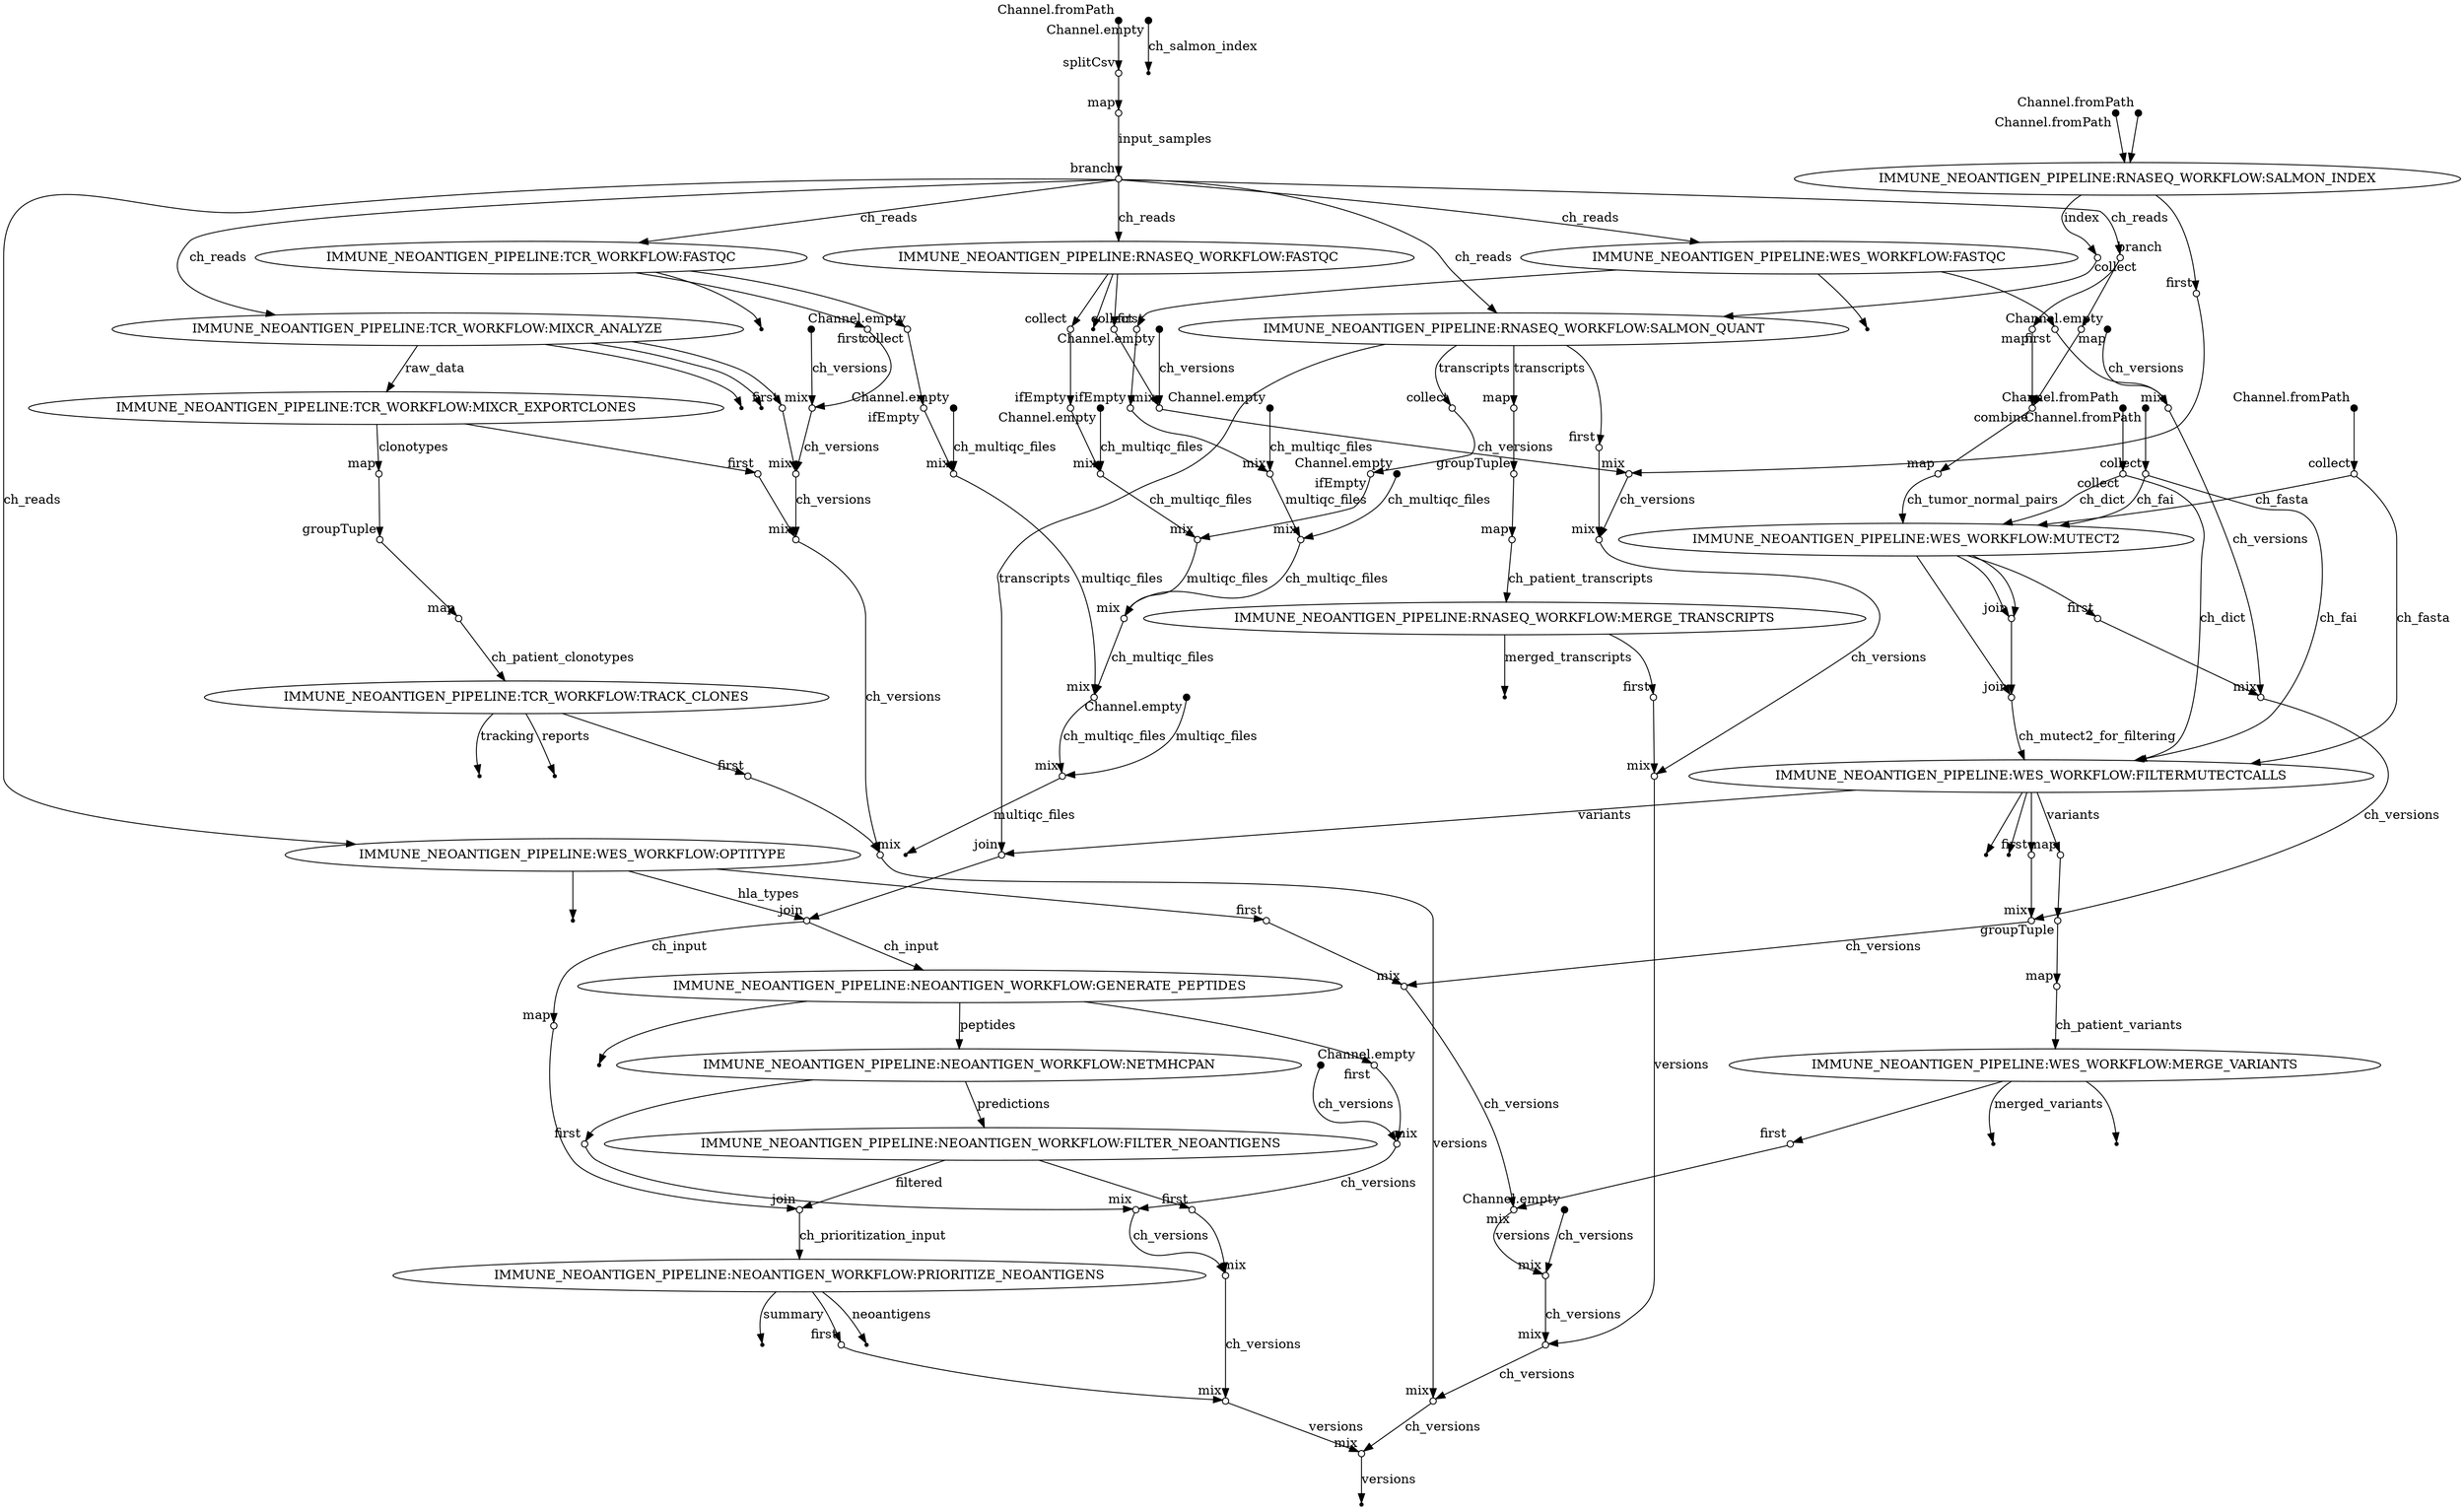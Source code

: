 digraph "pipeline_dag_20250709_215236" {
rankdir=TB;
v0 [shape=point,label="",fixedsize=true,width=0.1,xlabel="Channel.fromPath"];
v1 [shape=circle,label="",fixedsize=true,width=0.1,xlabel="splitCsv"];
v0 -> v1;

v1 [shape=circle,label="",fixedsize=true,width=0.1,xlabel="splitCsv"];
v2 [shape=circle,label="",fixedsize=true,width=0.1,xlabel="map"];
v1 -> v2;

v2 [shape=circle,label="",fixedsize=true,width=0.1,xlabel="map"];
v5 [shape=circle,label="",fixedsize=true,width=0.1,xlabel="branch"];
v2 -> v5 [label="input_samples"];

v3 [shape=point,label="",fixedsize=true,width=0.1,xlabel="Channel.empty"];
v48 [shape=circle,label="",fixedsize=true,width=0.1,xlabel="mix"];
v3 -> v48 [label="ch_versions"];

v4 [shape=point,label="",fixedsize=true,width=0.1,xlabel="Channel.empty"];
v49 [shape=circle,label="",fixedsize=true,width=0.1,xlabel="mix"];
v4 -> v49 [label="ch_multiqc_files"];

v5 [shape=circle,label="",fixedsize=true,width=0.1,xlabel="branch"];
v52 [label="IMMUNE_NEOANTIGEN_PIPELINE:RNASEQ_WORKFLOW:FASTQC"];
v5 -> v52 [label="ch_reads"];

v5 [shape=circle,label="",fixedsize=true,width=0.1,xlabel="branch"];
v14 [label="IMMUNE_NEOANTIGEN_PIPELINE:WES_WORKFLOW:FASTQC"];
v5 -> v14 [label="ch_reads"];

v5 [shape=circle,label="",fixedsize=true,width=0.1,xlabel="branch"];
v84 [label="IMMUNE_NEOANTIGEN_PIPELINE:TCR_WORKFLOW:FASTQC"];
v5 -> v84 [label="ch_reads"];

v6 [shape=point,label="",fixedsize=true,width=0.1,xlabel="Channel.empty"];
v17 [shape=circle,label="",fixedsize=true,width=0.1,xlabel="mix"];
v6 -> v17 [label="ch_versions"];

v7 [shape=point,label="",fixedsize=true,width=0.1,xlabel="Channel.empty"];
v20 [shape=circle,label="",fixedsize=true,width=0.1,xlabel="mix"];
v7 -> v20 [label="ch_multiqc_files"];

v8 [shape=point,label="",fixedsize=true,width=0.1,xlabel="Channel.fromPath"];
v9 [shape=circle,label="",fixedsize=true,width=0.1,xlabel="collect"];
v8 -> v9;

v9 [shape=circle,label="",fixedsize=true,width=0.1,xlabel="collect"];
v26 [label="IMMUNE_NEOANTIGEN_PIPELINE:WES_WORKFLOW:MUTECT2"];
v9 -> v26 [label="ch_fasta"];

v10 [shape=point,label="",fixedsize=true,width=0.1,xlabel="Channel.fromPath"];
v11 [shape=circle,label="",fixedsize=true,width=0.1,xlabel="collect"];
v10 -> v11;

v11 [shape=circle,label="",fixedsize=true,width=0.1,xlabel="collect"];
v26 [label="IMMUNE_NEOANTIGEN_PIPELINE:WES_WORKFLOW:MUTECT2"];
v11 -> v26 [label="ch_fai"];

v12 [shape=point,label="",fixedsize=true,width=0.1,xlabel="Channel.fromPath"];
v13 [shape=circle,label="",fixedsize=true,width=0.1,xlabel="collect"];
v12 -> v13;

v13 [shape=circle,label="",fixedsize=true,width=0.1,xlabel="collect"];
v26 [label="IMMUNE_NEOANTIGEN_PIPELINE:WES_WORKFLOW:MUTECT2"];
v13 -> v26 [label="ch_dict"];

v14 [label="IMMUNE_NEOANTIGEN_PIPELINE:WES_WORKFLOW:FASTQC"];
v15 [shape=point];
v14 -> v15;

v14 [label="IMMUNE_NEOANTIGEN_PIPELINE:WES_WORKFLOW:FASTQC"];
v18 [shape=circle,label="",fixedsize=true,width=0.1,xlabel="collect"];
v14 -> v18;

v14 [label="IMMUNE_NEOANTIGEN_PIPELINE:WES_WORKFLOW:FASTQC"];
v16 [shape=circle,label="",fixedsize=true,width=0.1,xlabel="first"];
v14 -> v16;

v16 [shape=circle,label="",fixedsize=true,width=0.1,xlabel="first"];
v17 [shape=circle,label="",fixedsize=true,width=0.1,xlabel="mix"];
v16 -> v17;

v17 [shape=circle,label="",fixedsize=true,width=0.1,xlabel="mix"];
v28 [shape=circle,label="",fixedsize=true,width=0.1,xlabel="mix"];
v17 -> v28 [label="ch_versions"];

v18 [shape=circle,label="",fixedsize=true,width=0.1,xlabel="collect"];
v19 [shape=circle,label="",fixedsize=true,width=0.1,xlabel="ifEmpty"];
v18 -> v19;

v19 [shape=circle,label="",fixedsize=true,width=0.1,xlabel="ifEmpty"];
v20 [shape=circle,label="",fixedsize=true,width=0.1,xlabel="mix"];
v19 -> v20;

v20 [shape=circle,label="",fixedsize=true,width=0.1,xlabel="mix"];
v49 [shape=circle,label="",fixedsize=true,width=0.1,xlabel="mix"];
v20 -> v49 [label="multiqc_files"];

v5 [shape=circle,label="",fixedsize=true,width=0.1,xlabel="branch"];
v21 [shape=circle,label="",fixedsize=true,width=0.1,xlabel="branch"];
v5 -> v21 [label="ch_reads"];

v21 [shape=circle,label="",fixedsize=true,width=0.1,xlabel="branch"];
v22 [shape=circle,label="",fixedsize=true,width=0.1,xlabel="map"];
v21 -> v22;

v21 [shape=circle,label="",fixedsize=true,width=0.1,xlabel="branch"];
v23 [shape=circle,label="",fixedsize=true,width=0.1,xlabel="map"];
v21 -> v23;

v22 [shape=circle,label="",fixedsize=true,width=0.1,xlabel="map"];
v24 [shape=circle,label="",fixedsize=true,width=0.1,xlabel="combine"];
v22 -> v24;

v23 [shape=circle,label="",fixedsize=true,width=0.1,xlabel="map"];
v24 [shape=circle,label="",fixedsize=true,width=0.1,xlabel="combine"];
v23 -> v24;

v24 [shape=circle,label="",fixedsize=true,width=0.1,xlabel="combine"];
v25 [shape=circle,label="",fixedsize=true,width=0.1,xlabel="map"];
v24 -> v25;

v25 [shape=circle,label="",fixedsize=true,width=0.1,xlabel="map"];
v26 [label="IMMUNE_NEOANTIGEN_PIPELINE:WES_WORKFLOW:MUTECT2"];
v25 -> v26 [label="ch_tumor_normal_pairs"];

v26 [label="IMMUNE_NEOANTIGEN_PIPELINE:WES_WORKFLOW:MUTECT2"];
v29 [shape=circle,label="",fixedsize=true,width=0.1,xlabel="join"];
v26 -> v29;

v26 [label="IMMUNE_NEOANTIGEN_PIPELINE:WES_WORKFLOW:MUTECT2"];
v29 [shape=circle,label="",fixedsize=true,width=0.1,xlabel="join"];
v26 -> v29;

v26 [label="IMMUNE_NEOANTIGEN_PIPELINE:WES_WORKFLOW:MUTECT2"];
v30 [shape=circle,label="",fixedsize=true,width=0.1,xlabel="join"];
v26 -> v30;

v26 [label="IMMUNE_NEOANTIGEN_PIPELINE:WES_WORKFLOW:MUTECT2"];
v27 [shape=circle,label="",fixedsize=true,width=0.1,xlabel="first"];
v26 -> v27;

v27 [shape=circle,label="",fixedsize=true,width=0.1,xlabel="first"];
v28 [shape=circle,label="",fixedsize=true,width=0.1,xlabel="mix"];
v27 -> v28;

v28 [shape=circle,label="",fixedsize=true,width=0.1,xlabel="mix"];
v35 [shape=circle,label="",fixedsize=true,width=0.1,xlabel="mix"];
v28 -> v35 [label="ch_versions"];

v29 [shape=circle,label="",fixedsize=true,width=0.1,xlabel="join"];
v30 [shape=circle,label="",fixedsize=true,width=0.1,xlabel="join"];
v29 -> v30;

v30 [shape=circle,label="",fixedsize=true,width=0.1,xlabel="join"];
v31 [label="IMMUNE_NEOANTIGEN_PIPELINE:WES_WORKFLOW:FILTERMUTECTCALLS"];
v30 -> v31 [label="ch_mutect2_for_filtering"];

v9 [shape=circle,label="",fixedsize=true,width=0.1,xlabel="collect"];
v31 [label="IMMUNE_NEOANTIGEN_PIPELINE:WES_WORKFLOW:FILTERMUTECTCALLS"];
v9 -> v31 [label="ch_fasta"];

v11 [shape=circle,label="",fixedsize=true,width=0.1,xlabel="collect"];
v31 [label="IMMUNE_NEOANTIGEN_PIPELINE:WES_WORKFLOW:FILTERMUTECTCALLS"];
v11 -> v31 [label="ch_fai"];

v13 [shape=circle,label="",fixedsize=true,width=0.1,xlabel="collect"];
v31 [label="IMMUNE_NEOANTIGEN_PIPELINE:WES_WORKFLOW:FILTERMUTECTCALLS"];
v13 -> v31 [label="ch_dict"];

v31 [label="IMMUNE_NEOANTIGEN_PIPELINE:WES_WORKFLOW:FILTERMUTECTCALLS"];
v40 [shape=circle,label="",fixedsize=true,width=0.1,xlabel="map"];
v31 -> v40 [label="variants"];

v31 [label="IMMUNE_NEOANTIGEN_PIPELINE:WES_WORKFLOW:FILTERMUTECTCALLS"];
v33 [shape=point];
v31 -> v33;

v31 [label="IMMUNE_NEOANTIGEN_PIPELINE:WES_WORKFLOW:FILTERMUTECTCALLS"];
v32 [shape=point];
v31 -> v32;

v31 [label="IMMUNE_NEOANTIGEN_PIPELINE:WES_WORKFLOW:FILTERMUTECTCALLS"];
v34 [shape=circle,label="",fixedsize=true,width=0.1,xlabel="first"];
v31 -> v34;

v34 [shape=circle,label="",fixedsize=true,width=0.1,xlabel="first"];
v35 [shape=circle,label="",fixedsize=true,width=0.1,xlabel="mix"];
v34 -> v35;

v35 [shape=circle,label="",fixedsize=true,width=0.1,xlabel="mix"];
v39 [shape=circle,label="",fixedsize=true,width=0.1,xlabel="mix"];
v35 -> v39 [label="ch_versions"];

v5 [shape=circle,label="",fixedsize=true,width=0.1,xlabel="branch"];
v36 [label="IMMUNE_NEOANTIGEN_PIPELINE:WES_WORKFLOW:OPTITYPE"];
v5 -> v36 [label="ch_reads"];

v36 [label="IMMUNE_NEOANTIGEN_PIPELINE:WES_WORKFLOW:OPTITYPE"];
v110 [shape=circle,label="",fixedsize=true,width=0.1,xlabel="join"];
v36 -> v110 [label="hla_types"];

v36 [label="IMMUNE_NEOANTIGEN_PIPELINE:WES_WORKFLOW:OPTITYPE"];
v37 [shape=point];
v36 -> v37;

v36 [label="IMMUNE_NEOANTIGEN_PIPELINE:WES_WORKFLOW:OPTITYPE"];
v38 [shape=circle,label="",fixedsize=true,width=0.1,xlabel="first"];
v36 -> v38;

v38 [shape=circle,label="",fixedsize=true,width=0.1,xlabel="first"];
v39 [shape=circle,label="",fixedsize=true,width=0.1,xlabel="mix"];
v38 -> v39;

v39 [shape=circle,label="",fixedsize=true,width=0.1,xlabel="mix"];
v47 [shape=circle,label="",fixedsize=true,width=0.1,xlabel="mix"];
v39 -> v47 [label="ch_versions"];

v40 [shape=circle,label="",fixedsize=true,width=0.1,xlabel="map"];
v41 [shape=circle,label="",fixedsize=true,width=0.1,xlabel="groupTuple"];
v40 -> v41;

v41 [shape=circle,label="",fixedsize=true,width=0.1,xlabel="groupTuple"];
v42 [shape=circle,label="",fixedsize=true,width=0.1,xlabel="map"];
v41 -> v42;

v42 [shape=circle,label="",fixedsize=true,width=0.1,xlabel="map"];
v43 [label="IMMUNE_NEOANTIGEN_PIPELINE:WES_WORKFLOW:MERGE_VARIANTS"];
v42 -> v43 [label="ch_patient_variants"];

v43 [label="IMMUNE_NEOANTIGEN_PIPELINE:WES_WORKFLOW:MERGE_VARIANTS"];
v45 [shape=point];
v43 -> v45 [label="merged_variants"];

v43 [label="IMMUNE_NEOANTIGEN_PIPELINE:WES_WORKFLOW:MERGE_VARIANTS"];
v44 [shape=point];
v43 -> v44;

v43 [label="IMMUNE_NEOANTIGEN_PIPELINE:WES_WORKFLOW:MERGE_VARIANTS"];
v46 [shape=circle,label="",fixedsize=true,width=0.1,xlabel="first"];
v43 -> v46;

v46 [shape=circle,label="",fixedsize=true,width=0.1,xlabel="first"];
v47 [shape=circle,label="",fixedsize=true,width=0.1,xlabel="mix"];
v46 -> v47;

v47 [shape=circle,label="",fixedsize=true,width=0.1,xlabel="mix"];
v48 [shape=circle,label="",fixedsize=true,width=0.1,xlabel="mix"];
v47 -> v48 [label="versions"];

v48 [shape=circle,label="",fixedsize=true,width=0.1,xlabel="mix"];
v80 [shape=circle,label="",fixedsize=true,width=0.1,xlabel="mix"];
v48 -> v80 [label="ch_versions"];

v49 [shape=circle,label="",fixedsize=true,width=0.1,xlabel="mix"];
v81 [shape=circle,label="",fixedsize=true,width=0.1,xlabel="mix"];
v49 -> v81 [label="ch_multiqc_files"];

v50 [shape=point,label="",fixedsize=true,width=0.1,xlabel="Channel.empty"];
v55 [shape=circle,label="",fixedsize=true,width=0.1,xlabel="mix"];
v50 -> v55 [label="ch_versions"];

v51 [shape=point,label="",fixedsize=true,width=0.1,xlabel="Channel.empty"];
v58 [shape=circle,label="",fixedsize=true,width=0.1,xlabel="mix"];
v51 -> v58 [label="ch_multiqc_files"];

v52 [label="IMMUNE_NEOANTIGEN_PIPELINE:RNASEQ_WORKFLOW:FASTQC"];
v53 [shape=point];
v52 -> v53;

v52 [label="IMMUNE_NEOANTIGEN_PIPELINE:RNASEQ_WORKFLOW:FASTQC"];
v56 [shape=circle,label="",fixedsize=true,width=0.1,xlabel="collect"];
v52 -> v56;

v52 [label="IMMUNE_NEOANTIGEN_PIPELINE:RNASEQ_WORKFLOW:FASTQC"];
v54 [shape=circle,label="",fixedsize=true,width=0.1,xlabel="first"];
v52 -> v54;

v54 [shape=circle,label="",fixedsize=true,width=0.1,xlabel="first"];
v55 [shape=circle,label="",fixedsize=true,width=0.1,xlabel="mix"];
v54 -> v55;

v55 [shape=circle,label="",fixedsize=true,width=0.1,xlabel="mix"];
v65 [shape=circle,label="",fixedsize=true,width=0.1,xlabel="mix"];
v55 -> v65 [label="ch_versions"];

v56 [shape=circle,label="",fixedsize=true,width=0.1,xlabel="collect"];
v57 [shape=circle,label="",fixedsize=true,width=0.1,xlabel="ifEmpty"];
v56 -> v57;

v57 [shape=circle,label="",fixedsize=true,width=0.1,xlabel="ifEmpty"];
v58 [shape=circle,label="",fixedsize=true,width=0.1,xlabel="mix"];
v57 -> v58;

v58 [shape=circle,label="",fixedsize=true,width=0.1,xlabel="mix"];
v72 [shape=circle,label="",fixedsize=true,width=0.1,xlabel="mix"];
v58 -> v72 [label="ch_multiqc_files"];

v59 [shape=point,label="",fixedsize=true,width=0.1,xlabel="Channel.empty"];
v60 [shape=point];
v59 -> v60 [label="ch_salmon_index"];

v61 [shape=point,label="",fixedsize=true,width=0.1,xlabel="Channel.fromPath"];
v63 [label="IMMUNE_NEOANTIGEN_PIPELINE:RNASEQ_WORKFLOW:SALMON_INDEX"];
v61 -> v63;

v62 [shape=point,label="",fixedsize=true,width=0.1,xlabel="Channel.fromPath"];
v63 [label="IMMUNE_NEOANTIGEN_PIPELINE:RNASEQ_WORKFLOW:SALMON_INDEX"];
v62 -> v63;

v63 [label="IMMUNE_NEOANTIGEN_PIPELINE:RNASEQ_WORKFLOW:SALMON_INDEX"];
v66 [shape=circle,label="",fixedsize=true,width=0.1,xlabel="collect"];
v63 -> v66 [label="index"];

v63 [label="IMMUNE_NEOANTIGEN_PIPELINE:RNASEQ_WORKFLOW:SALMON_INDEX"];
v64 [shape=circle,label="",fixedsize=true,width=0.1,xlabel="first"];
v63 -> v64;

v64 [shape=circle,label="",fixedsize=true,width=0.1,xlabel="first"];
v65 [shape=circle,label="",fixedsize=true,width=0.1,xlabel="mix"];
v64 -> v65;

v65 [shape=circle,label="",fixedsize=true,width=0.1,xlabel="mix"];
v69 [shape=circle,label="",fixedsize=true,width=0.1,xlabel="mix"];
v65 -> v69 [label="ch_versions"];

v66 [shape=circle,label="",fixedsize=true,width=0.1,xlabel="collect"];
v67 [label="IMMUNE_NEOANTIGEN_PIPELINE:RNASEQ_WORKFLOW:SALMON_QUANT"];
v66 -> v67;

v5 [shape=circle,label="",fixedsize=true,width=0.1,xlabel="branch"];
v67 [label="IMMUNE_NEOANTIGEN_PIPELINE:RNASEQ_WORKFLOW:SALMON_QUANT"];
v5 -> v67 [label="ch_reads"];

v67 [label="IMMUNE_NEOANTIGEN_PIPELINE:RNASEQ_WORKFLOW:SALMON_QUANT"];
v70 [shape=circle,label="",fixedsize=true,width=0.1,xlabel="collect"];
v67 -> v70 [label="transcripts"];

v67 [label="IMMUNE_NEOANTIGEN_PIPELINE:RNASEQ_WORKFLOW:SALMON_QUANT"];
v68 [shape=circle,label="",fixedsize=true,width=0.1,xlabel="first"];
v67 -> v68;

v68 [shape=circle,label="",fixedsize=true,width=0.1,xlabel="first"];
v69 [shape=circle,label="",fixedsize=true,width=0.1,xlabel="mix"];
v68 -> v69;

v69 [shape=circle,label="",fixedsize=true,width=0.1,xlabel="mix"];
v79 [shape=circle,label="",fixedsize=true,width=0.1,xlabel="mix"];
v69 -> v79 [label="ch_versions"];

v70 [shape=circle,label="",fixedsize=true,width=0.1,xlabel="collect"];
v71 [shape=circle,label="",fixedsize=true,width=0.1,xlabel="ifEmpty"];
v70 -> v71;

v71 [shape=circle,label="",fixedsize=true,width=0.1,xlabel="ifEmpty"];
v72 [shape=circle,label="",fixedsize=true,width=0.1,xlabel="mix"];
v71 -> v72;

v72 [shape=circle,label="",fixedsize=true,width=0.1,xlabel="mix"];
v81 [shape=circle,label="",fixedsize=true,width=0.1,xlabel="mix"];
v72 -> v81 [label="multiqc_files"];

v67 [label="IMMUNE_NEOANTIGEN_PIPELINE:RNASEQ_WORKFLOW:SALMON_QUANT"];
v73 [shape=circle,label="",fixedsize=true,width=0.1,xlabel="map"];
v67 -> v73 [label="transcripts"];

v73 [shape=circle,label="",fixedsize=true,width=0.1,xlabel="map"];
v74 [shape=circle,label="",fixedsize=true,width=0.1,xlabel="groupTuple"];
v73 -> v74;

v74 [shape=circle,label="",fixedsize=true,width=0.1,xlabel="groupTuple"];
v75 [shape=circle,label="",fixedsize=true,width=0.1,xlabel="map"];
v74 -> v75;

v75 [shape=circle,label="",fixedsize=true,width=0.1,xlabel="map"];
v76 [label="IMMUNE_NEOANTIGEN_PIPELINE:RNASEQ_WORKFLOW:MERGE_TRANSCRIPTS"];
v75 -> v76 [label="ch_patient_transcripts"];

v76 [label="IMMUNE_NEOANTIGEN_PIPELINE:RNASEQ_WORKFLOW:MERGE_TRANSCRIPTS"];
v77 [shape=point];
v76 -> v77 [label="merged_transcripts"];

v76 [label="IMMUNE_NEOANTIGEN_PIPELINE:RNASEQ_WORKFLOW:MERGE_TRANSCRIPTS"];
v78 [shape=circle,label="",fixedsize=true,width=0.1,xlabel="first"];
v76 -> v78;

v78 [shape=circle,label="",fixedsize=true,width=0.1,xlabel="first"];
v79 [shape=circle,label="",fixedsize=true,width=0.1,xlabel="mix"];
v78 -> v79;

v79 [shape=circle,label="",fixedsize=true,width=0.1,xlabel="mix"];
v80 [shape=circle,label="",fixedsize=true,width=0.1,xlabel="mix"];
v79 -> v80 [label="versions"];

v80 [shape=circle,label="",fixedsize=true,width=0.1,xlabel="mix"];
v107 [shape=circle,label="",fixedsize=true,width=0.1,xlabel="mix"];
v80 -> v107 [label="ch_versions"];

v81 [shape=circle,label="",fixedsize=true,width=0.1,xlabel="mix"];
v108 [shape=circle,label="",fixedsize=true,width=0.1,xlabel="mix"];
v81 -> v108 [label="ch_multiqc_files"];

v82 [shape=point,label="",fixedsize=true,width=0.1,xlabel="Channel.empty"];
v87 [shape=circle,label="",fixedsize=true,width=0.1,xlabel="mix"];
v82 -> v87 [label="ch_versions"];

v83 [shape=point,label="",fixedsize=true,width=0.1,xlabel="Channel.empty"];
v90 [shape=circle,label="",fixedsize=true,width=0.1,xlabel="mix"];
v83 -> v90 [label="ch_multiqc_files"];

v84 [label="IMMUNE_NEOANTIGEN_PIPELINE:TCR_WORKFLOW:FASTQC"];
v85 [shape=point];
v84 -> v85;

v84 [label="IMMUNE_NEOANTIGEN_PIPELINE:TCR_WORKFLOW:FASTQC"];
v88 [shape=circle,label="",fixedsize=true,width=0.1,xlabel="collect"];
v84 -> v88;

v84 [label="IMMUNE_NEOANTIGEN_PIPELINE:TCR_WORKFLOW:FASTQC"];
v86 [shape=circle,label="",fixedsize=true,width=0.1,xlabel="first"];
v84 -> v86;

v86 [shape=circle,label="",fixedsize=true,width=0.1,xlabel="first"];
v87 [shape=circle,label="",fixedsize=true,width=0.1,xlabel="mix"];
v86 -> v87;

v87 [shape=circle,label="",fixedsize=true,width=0.1,xlabel="mix"];
v95 [shape=circle,label="",fixedsize=true,width=0.1,xlabel="mix"];
v87 -> v95 [label="ch_versions"];

v88 [shape=circle,label="",fixedsize=true,width=0.1,xlabel="collect"];
v89 [shape=circle,label="",fixedsize=true,width=0.1,xlabel="ifEmpty"];
v88 -> v89;

v89 [shape=circle,label="",fixedsize=true,width=0.1,xlabel="ifEmpty"];
v90 [shape=circle,label="",fixedsize=true,width=0.1,xlabel="mix"];
v89 -> v90;

v90 [shape=circle,label="",fixedsize=true,width=0.1,xlabel="mix"];
v108 [shape=circle,label="",fixedsize=true,width=0.1,xlabel="mix"];
v90 -> v108 [label="multiqc_files"];

v5 [shape=circle,label="",fixedsize=true,width=0.1,xlabel="branch"];
v91 [label="IMMUNE_NEOANTIGEN_PIPELINE:TCR_WORKFLOW:MIXCR_ANALYZE"];
v5 -> v91 [label="ch_reads"];

v91 [label="IMMUNE_NEOANTIGEN_PIPELINE:TCR_WORKFLOW:MIXCR_ANALYZE"];
v96 [label="IMMUNE_NEOANTIGEN_PIPELINE:TCR_WORKFLOW:MIXCR_EXPORTCLONES"];
v91 -> v96 [label="raw_data"];

v91 [label="IMMUNE_NEOANTIGEN_PIPELINE:TCR_WORKFLOW:MIXCR_ANALYZE"];
v93 [shape=point];
v91 -> v93;

v91 [label="IMMUNE_NEOANTIGEN_PIPELINE:TCR_WORKFLOW:MIXCR_ANALYZE"];
v92 [shape=point];
v91 -> v92;

v91 [label="IMMUNE_NEOANTIGEN_PIPELINE:TCR_WORKFLOW:MIXCR_ANALYZE"];
v94 [shape=circle,label="",fixedsize=true,width=0.1,xlabel="first"];
v91 -> v94;

v94 [shape=circle,label="",fixedsize=true,width=0.1,xlabel="first"];
v95 [shape=circle,label="",fixedsize=true,width=0.1,xlabel="mix"];
v94 -> v95;

v95 [shape=circle,label="",fixedsize=true,width=0.1,xlabel="mix"];
v98 [shape=circle,label="",fixedsize=true,width=0.1,xlabel="mix"];
v95 -> v98 [label="ch_versions"];

v96 [label="IMMUNE_NEOANTIGEN_PIPELINE:TCR_WORKFLOW:MIXCR_EXPORTCLONES"];
v99 [shape=circle,label="",fixedsize=true,width=0.1,xlabel="map"];
v96 -> v99 [label="clonotypes"];

v96 [label="IMMUNE_NEOANTIGEN_PIPELINE:TCR_WORKFLOW:MIXCR_EXPORTCLONES"];
v97 [shape=circle,label="",fixedsize=true,width=0.1,xlabel="first"];
v96 -> v97;

v97 [shape=circle,label="",fixedsize=true,width=0.1,xlabel="first"];
v98 [shape=circle,label="",fixedsize=true,width=0.1,xlabel="mix"];
v97 -> v98;

v98 [shape=circle,label="",fixedsize=true,width=0.1,xlabel="mix"];
v106 [shape=circle,label="",fixedsize=true,width=0.1,xlabel="mix"];
v98 -> v106 [label="ch_versions"];

v99 [shape=circle,label="",fixedsize=true,width=0.1,xlabel="map"];
v100 [shape=circle,label="",fixedsize=true,width=0.1,xlabel="groupTuple"];
v99 -> v100;

v100 [shape=circle,label="",fixedsize=true,width=0.1,xlabel="groupTuple"];
v101 [shape=circle,label="",fixedsize=true,width=0.1,xlabel="map"];
v100 -> v101;

v101 [shape=circle,label="",fixedsize=true,width=0.1,xlabel="map"];
v102 [label="IMMUNE_NEOANTIGEN_PIPELINE:TCR_WORKFLOW:TRACK_CLONES"];
v101 -> v102 [label="ch_patient_clonotypes"];

v102 [label="IMMUNE_NEOANTIGEN_PIPELINE:TCR_WORKFLOW:TRACK_CLONES"];
v104 [shape=point];
v102 -> v104 [label="tracking"];

v102 [label="IMMUNE_NEOANTIGEN_PIPELINE:TCR_WORKFLOW:TRACK_CLONES"];
v103 [shape=point];
v102 -> v103 [label="reports"];

v102 [label="IMMUNE_NEOANTIGEN_PIPELINE:TCR_WORKFLOW:TRACK_CLONES"];
v105 [shape=circle,label="",fixedsize=true,width=0.1,xlabel="first"];
v102 -> v105;

v105 [shape=circle,label="",fixedsize=true,width=0.1,xlabel="first"];
v106 [shape=circle,label="",fixedsize=true,width=0.1,xlabel="mix"];
v105 -> v106;

v106 [shape=circle,label="",fixedsize=true,width=0.1,xlabel="mix"];
v107 [shape=circle,label="",fixedsize=true,width=0.1,xlabel="mix"];
v106 -> v107 [label="versions"];

v107 [shape=circle,label="",fixedsize=true,width=0.1,xlabel="mix"];
v130 [shape=circle,label="",fixedsize=true,width=0.1,xlabel="mix"];
v107 -> v130 [label="ch_versions"];

v108 [shape=circle,label="",fixedsize=true,width=0.1,xlabel="mix"];
v132 [shape=circle,label="",fixedsize=true,width=0.1,xlabel="mix"];
v108 -> v132 [label="ch_multiqc_files"];

v67 [label="IMMUNE_NEOANTIGEN_PIPELINE:RNASEQ_WORKFLOW:SALMON_QUANT"];
v109 [shape=circle,label="",fixedsize=true,width=0.1,xlabel="join"];
v67 -> v109 [label="transcripts"];

v31 [label="IMMUNE_NEOANTIGEN_PIPELINE:WES_WORKFLOW:FILTERMUTECTCALLS"];
v109 [shape=circle,label="",fixedsize=true,width=0.1,xlabel="join"];
v31 -> v109 [label="variants"];

v109 [shape=circle,label="",fixedsize=true,width=0.1,xlabel="join"];
v110 [shape=circle,label="",fixedsize=true,width=0.1,xlabel="join"];
v109 -> v110;

v110 [shape=circle,label="",fixedsize=true,width=0.1,xlabel="join"];
v113 [label="IMMUNE_NEOANTIGEN_PIPELINE:NEOANTIGEN_WORKFLOW:GENERATE_PEPTIDES"];
v110 -> v113 [label="ch_input"];

v111 [shape=point,label="",fixedsize=true,width=0.1,xlabel="Channel.empty"];
v116 [shape=circle,label="",fixedsize=true,width=0.1,xlabel="mix"];
v111 -> v116 [label="ch_versions"];

v112 [shape=point,label="",fixedsize=true,width=0.1,xlabel="Channel.empty"];
v132 [shape=circle,label="",fixedsize=true,width=0.1,xlabel="mix"];
v112 -> v132 [label="multiqc_files"];

v113 [label="IMMUNE_NEOANTIGEN_PIPELINE:NEOANTIGEN_WORKFLOW:GENERATE_PEPTIDES"];
v117 [label="IMMUNE_NEOANTIGEN_PIPELINE:NEOANTIGEN_WORKFLOW:NETMHCPAN"];
v113 -> v117 [label="peptides"];

v113 [label="IMMUNE_NEOANTIGEN_PIPELINE:NEOANTIGEN_WORKFLOW:GENERATE_PEPTIDES"];
v114 [shape=point];
v113 -> v114;

v113 [label="IMMUNE_NEOANTIGEN_PIPELINE:NEOANTIGEN_WORKFLOW:GENERATE_PEPTIDES"];
v115 [shape=circle,label="",fixedsize=true,width=0.1,xlabel="first"];
v113 -> v115;

v115 [shape=circle,label="",fixedsize=true,width=0.1,xlabel="first"];
v116 [shape=circle,label="",fixedsize=true,width=0.1,xlabel="mix"];
v115 -> v116;

v116 [shape=circle,label="",fixedsize=true,width=0.1,xlabel="mix"];
v119 [shape=circle,label="",fixedsize=true,width=0.1,xlabel="mix"];
v116 -> v119 [label="ch_versions"];

v117 [label="IMMUNE_NEOANTIGEN_PIPELINE:NEOANTIGEN_WORKFLOW:NETMHCPAN"];
v120 [label="IMMUNE_NEOANTIGEN_PIPELINE:NEOANTIGEN_WORKFLOW:FILTER_NEOANTIGENS"];
v117 -> v120 [label="predictions"];

v117 [label="IMMUNE_NEOANTIGEN_PIPELINE:NEOANTIGEN_WORKFLOW:NETMHCPAN"];
v118 [shape=circle,label="",fixedsize=true,width=0.1,xlabel="first"];
v117 -> v118;

v118 [shape=circle,label="",fixedsize=true,width=0.1,xlabel="first"];
v119 [shape=circle,label="",fixedsize=true,width=0.1,xlabel="mix"];
v118 -> v119;

v119 [shape=circle,label="",fixedsize=true,width=0.1,xlabel="mix"];
v122 [shape=circle,label="",fixedsize=true,width=0.1,xlabel="mix"];
v119 -> v122 [label="ch_versions"];

v120 [label="IMMUNE_NEOANTIGEN_PIPELINE:NEOANTIGEN_WORKFLOW:FILTER_NEOANTIGENS"];
v124 [shape=circle,label="",fixedsize=true,width=0.1,xlabel="join"];
v120 -> v124 [label="filtered"];

v120 [label="IMMUNE_NEOANTIGEN_PIPELINE:NEOANTIGEN_WORKFLOW:FILTER_NEOANTIGENS"];
v121 [shape=circle,label="",fixedsize=true,width=0.1,xlabel="first"];
v120 -> v121;

v121 [shape=circle,label="",fixedsize=true,width=0.1,xlabel="first"];
v122 [shape=circle,label="",fixedsize=true,width=0.1,xlabel="mix"];
v121 -> v122;

v122 [shape=circle,label="",fixedsize=true,width=0.1,xlabel="mix"];
v129 [shape=circle,label="",fixedsize=true,width=0.1,xlabel="mix"];
v122 -> v129 [label="ch_versions"];

v110 [shape=circle,label="",fixedsize=true,width=0.1,xlabel="join"];
v123 [shape=circle,label="",fixedsize=true,width=0.1,xlabel="map"];
v110 -> v123 [label="ch_input"];

v123 [shape=circle,label="",fixedsize=true,width=0.1,xlabel="map"];
v124 [shape=circle,label="",fixedsize=true,width=0.1,xlabel="join"];
v123 -> v124;

v124 [shape=circle,label="",fixedsize=true,width=0.1,xlabel="join"];
v125 [label="IMMUNE_NEOANTIGEN_PIPELINE:NEOANTIGEN_WORKFLOW:PRIORITIZE_NEOANTIGENS"];
v124 -> v125 [label="ch_prioritization_input"];

v125 [label="IMMUNE_NEOANTIGEN_PIPELINE:NEOANTIGEN_WORKFLOW:PRIORITIZE_NEOANTIGENS"];
v127 [shape=point];
v125 -> v127 [label="neoantigens"];

v125 [label="IMMUNE_NEOANTIGEN_PIPELINE:NEOANTIGEN_WORKFLOW:PRIORITIZE_NEOANTIGENS"];
v126 [shape=point];
v125 -> v126 [label="summary"];

v125 [label="IMMUNE_NEOANTIGEN_PIPELINE:NEOANTIGEN_WORKFLOW:PRIORITIZE_NEOANTIGENS"];
v128 [shape=circle,label="",fixedsize=true,width=0.1,xlabel="first"];
v125 -> v128;

v128 [shape=circle,label="",fixedsize=true,width=0.1,xlabel="first"];
v129 [shape=circle,label="",fixedsize=true,width=0.1,xlabel="mix"];
v128 -> v129;

v129 [shape=circle,label="",fixedsize=true,width=0.1,xlabel="mix"];
v130 [shape=circle,label="",fixedsize=true,width=0.1,xlabel="mix"];
v129 -> v130 [label="versions"];

v130 [shape=circle,label="",fixedsize=true,width=0.1,xlabel="mix"];
v131 [shape=point];
v130 -> v131 [label="versions"];

v132 [shape=circle,label="",fixedsize=true,width=0.1,xlabel="mix"];
v133 [shape=point];
v132 -> v133 [label="multiqc_files"];

}
